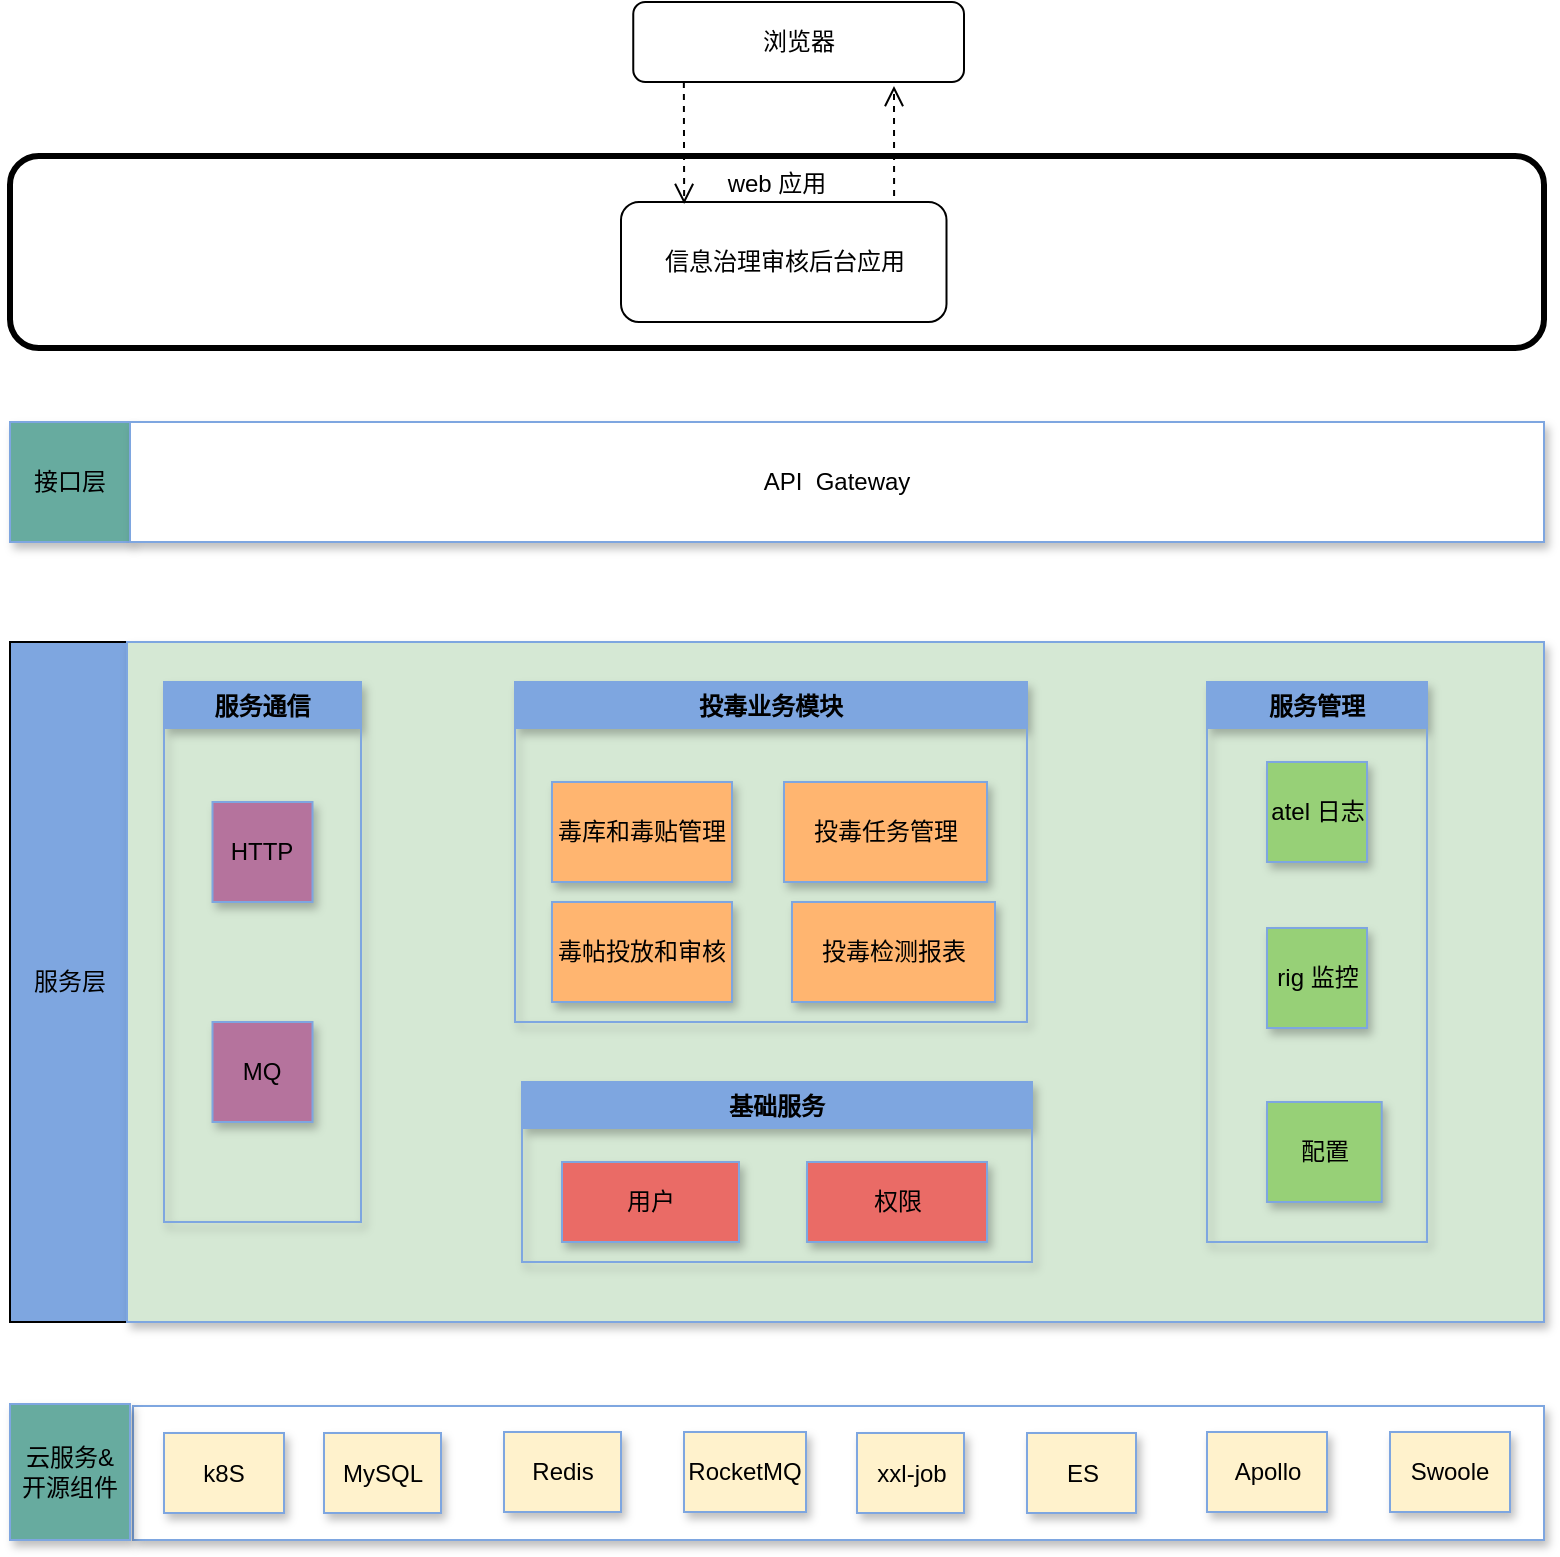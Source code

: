 <mxfile version="14.9.3" type="github">
  <diagram id="omLFc5sGYkyfM3ujmWV9" name="Page-1">
    <mxGraphModel dx="1666" dy="771" grid="1" gridSize="10" guides="1" tooltips="1" connect="1" arrows="1" fold="1" page="1" pageScale="1" pageWidth="827" pageHeight="1169" math="0" shadow="0">
      <root>
        <mxCell id="0" />
        <mxCell id="1" parent="0" />
        <mxCell id="d89dFgqlmSs9-8Sr7gr5-21" value="浏览器" style="rounded=1;whiteSpace=wrap;html=1;" vertex="1" parent="1">
          <mxGeometry x="374.63" y="400" width="165.37" height="40" as="geometry" />
        </mxCell>
        <mxCell id="d89dFgqlmSs9-8Sr7gr5-22" value="web&amp;nbsp;应用" style="shape=ext;rounded=1;html=1;whiteSpace=wrap;strokeWidth=3;align=center;verticalAlign=top;fillColor=#FFFFFF;" vertex="1" parent="1">
          <mxGeometry x="63" y="477" width="767" height="96" as="geometry" />
        </mxCell>
        <mxCell id="d89dFgqlmSs9-8Sr7gr5-23" value="信息治理审核后台应用" style="rounded=1;whiteSpace=wrap;html=1;" vertex="1" parent="1">
          <mxGeometry x="368.5" y="500" width="162.75" height="60" as="geometry" />
        </mxCell>
        <mxCell id="d89dFgqlmSs9-8Sr7gr5-25" value="" style="endArrow=none;html=1;" edge="1" parent="1">
          <mxGeometry width="50" height="50" relative="1" as="geometry">
            <mxPoint x="440" y="730" as="sourcePoint" />
            <mxPoint x="440" y="730" as="targetPoint" />
          </mxGeometry>
        </mxCell>
        <mxCell id="d89dFgqlmSs9-8Sr7gr5-54" value="服务层" style="rounded=0;whiteSpace=wrap;html=1;direction=south;fillColor=#7EA6E0;" vertex="1" parent="1">
          <mxGeometry x="63" y="720" width="60" height="340" as="geometry" />
        </mxCell>
        <mxCell id="d89dFgqlmSs9-8Sr7gr5-57" value="" style="rounded=0;whiteSpace=wrap;html=1;shadow=1;strokeColor=#7EA6E0;fillColor=#D5E8D4;direction=south;" vertex="1" parent="1">
          <mxGeometry x="121.5" y="720" width="708.5" height="340" as="geometry" />
        </mxCell>
        <mxCell id="d89dFgqlmSs9-8Sr7gr5-61" value="服务通信" style="swimlane;shadow=1;strokeColor=#7EA6E0;fillColor=#7EA6E0;" vertex="1" parent="1">
          <mxGeometry x="140" y="740" width="98.5" height="270" as="geometry" />
        </mxCell>
        <mxCell id="d89dFgqlmSs9-8Sr7gr5-60" value="HTTP" style="rounded=0;whiteSpace=wrap;html=1;shadow=1;strokeColor=#7EA6E0;fillColor=#B5739D;" vertex="1" parent="d89dFgqlmSs9-8Sr7gr5-61">
          <mxGeometry x="24.25" y="60" width="50" height="50" as="geometry" />
        </mxCell>
        <mxCell id="d89dFgqlmSs9-8Sr7gr5-59" value="MQ" style="rounded=0;whiteSpace=wrap;html=1;shadow=1;strokeColor=#7EA6E0;fillColor=#B5739D;" vertex="1" parent="d89dFgqlmSs9-8Sr7gr5-61">
          <mxGeometry x="24.25" y="170" width="50" height="50" as="geometry" />
        </mxCell>
        <mxCell id="d89dFgqlmSs9-8Sr7gr5-67" value="基础服务" style="swimlane;shadow=1;strokeColor=#7EA6E0;fillColor=#7EA6E0;" vertex="1" parent="1">
          <mxGeometry x="319" y="940" width="255" height="90" as="geometry" />
        </mxCell>
        <mxCell id="d89dFgqlmSs9-8Sr7gr5-68" value="用户" style="rounded=0;whiteSpace=wrap;html=1;shadow=1;strokeColor=#7EA6E0;fillColor=#EA6B66;" vertex="1" parent="d89dFgqlmSs9-8Sr7gr5-67">
          <mxGeometry x="20" y="40" width="88.5" height="40" as="geometry" />
        </mxCell>
        <mxCell id="d89dFgqlmSs9-8Sr7gr5-73" value="权限" style="rounded=0;whiteSpace=wrap;html=1;shadow=1;strokeColor=#7EA6E0;fillColor=#EA6B66;" vertex="1" parent="d89dFgqlmSs9-8Sr7gr5-67">
          <mxGeometry x="142.5" y="40" width="90" height="40" as="geometry" />
        </mxCell>
        <mxCell id="d89dFgqlmSs9-8Sr7gr5-70" value="&lt;div&gt;&lt;br&gt;&lt;/div&gt;&lt;div&gt;投毒任务管理&lt;/div&gt;&lt;div&gt;&lt;br&gt;&lt;/div&gt;" style="rounded=0;whiteSpace=wrap;html=1;shadow=1;strokeColor=#7EA6E0;fillColor=#FFB570;align=center;" vertex="1" parent="1">
          <mxGeometry x="450" y="790" width="101.5" height="50" as="geometry" />
        </mxCell>
        <mxCell id="d89dFgqlmSs9-8Sr7gr5-85" value="接口层" style="rounded=0;whiteSpace=wrap;html=1;shadow=1;strokeColor=#7EA6E0;fillColor=#67AB9F;direction=south;" vertex="1" parent="1">
          <mxGeometry x="63" y="610" width="60" height="60" as="geometry" />
        </mxCell>
        <mxCell id="d89dFgqlmSs9-8Sr7gr5-86" value="API&amp;nbsp; Gateway" style="rounded=0;whiteSpace=wrap;html=1;shadow=1;strokeColor=#7EA6E0;fillColor=#FFFFFF;" vertex="1" parent="1">
          <mxGeometry x="123" y="610" width="707" height="60" as="geometry" />
        </mxCell>
        <mxCell id="d89dFgqlmSs9-8Sr7gr5-95" value="" style="rounded=0;whiteSpace=wrap;html=1;shadow=1;strokeColor=#7EA6E0;fillColor=#FFFFFF;" vertex="1" parent="1">
          <mxGeometry x="124.5" y="1102" width="705.5" height="67" as="geometry" />
        </mxCell>
        <mxCell id="d89dFgqlmSs9-8Sr7gr5-96" value="云服务&amp;amp;&lt;br&gt;开源组件" style="rounded=0;whiteSpace=wrap;html=1;shadow=1;strokeColor=#7EA6E0;fillColor=#67AB9F;direction=south;" vertex="1" parent="1">
          <mxGeometry x="63" y="1101" width="60" height="68" as="geometry" />
        </mxCell>
        <mxCell id="d89dFgqlmSs9-8Sr7gr5-98" value="k8S" style="rounded=0;whiteSpace=wrap;html=1;shadow=1;strokeColor=#7EA6E0;fillColor=#FFF2CC;" vertex="1" parent="1">
          <mxGeometry x="140" y="1115.5" width="60" height="40" as="geometry" />
        </mxCell>
        <mxCell id="d89dFgqlmSs9-8Sr7gr5-101" value="MySQL" style="rounded=0;whiteSpace=wrap;html=1;shadow=1;strokeColor=#7EA6E0;fillColor=#FFF2CC;" vertex="1" parent="1">
          <mxGeometry x="220" y="1115.5" width="58.5" height="40" as="geometry" />
        </mxCell>
        <mxCell id="d89dFgqlmSs9-8Sr7gr5-106" value="Redis" style="rounded=0;whiteSpace=wrap;html=1;shadow=1;strokeColor=#7EA6E0;fillColor=#FFF2CC;" vertex="1" parent="1">
          <mxGeometry x="310" y="1115" width="58.5" height="40" as="geometry" />
        </mxCell>
        <mxCell id="d89dFgqlmSs9-8Sr7gr5-107" value="RocketMQ" style="rounded=0;whiteSpace=wrap;html=1;shadow=1;strokeColor=#7EA6E0;fillColor=#FFF2CC;" vertex="1" parent="1">
          <mxGeometry x="400" y="1115" width="61" height="40" as="geometry" />
        </mxCell>
        <mxCell id="d89dFgqlmSs9-8Sr7gr5-108" value="xxl-job" style="rounded=0;whiteSpace=wrap;html=1;shadow=1;strokeColor=#7EA6E0;fillColor=#FFF2CC;" vertex="1" parent="1">
          <mxGeometry x="486.5" y="1115.5" width="53.5" height="40" as="geometry" />
        </mxCell>
        <mxCell id="d89dFgqlmSs9-8Sr7gr5-109" value="ES" style="rounded=0;whiteSpace=wrap;html=1;shadow=1;strokeColor=#7EA6E0;fillColor=#FFF2CC;" vertex="1" parent="1">
          <mxGeometry x="571.5" y="1115.5" width="54.5" height="40" as="geometry" />
        </mxCell>
        <mxCell id="d89dFgqlmSs9-8Sr7gr5-110" value="Apollo" style="rounded=0;whiteSpace=wrap;html=1;shadow=1;strokeColor=#7EA6E0;fillColor=#FFF2CC;" vertex="1" parent="1">
          <mxGeometry x="661.5" y="1115" width="60" height="40" as="geometry" />
        </mxCell>
        <mxCell id="d89dFgqlmSs9-8Sr7gr5-111" value="Swoole" style="rounded=0;whiteSpace=wrap;html=1;shadow=1;strokeColor=#7EA6E0;fillColor=#FFF2CC;" vertex="1" parent="1">
          <mxGeometry x="753" y="1115" width="60" height="40" as="geometry" />
        </mxCell>
        <mxCell id="d89dFgqlmSs9-8Sr7gr5-116" value="" style="html=1;verticalAlign=bottom;endArrow=open;dashed=1;endSize=8;exitX=0.839;exitY=-0.05;exitDx=0;exitDy=0;exitPerimeter=0;" edge="1" parent="1" source="d89dFgqlmSs9-8Sr7gr5-23">
          <mxGeometry relative="1" as="geometry">
            <mxPoint x="450" y="600" as="sourcePoint" />
            <mxPoint x="505" y="442" as="targetPoint" />
          </mxGeometry>
        </mxCell>
        <mxCell id="d89dFgqlmSs9-8Sr7gr5-117" value="" style="html=1;verticalAlign=bottom;endArrow=open;dashed=1;endSize=8;exitX=0.153;exitY=1;exitDx=0;exitDy=0;exitPerimeter=0;entryX=0.194;entryY=0.017;entryDx=0;entryDy=0;entryPerimeter=0;" edge="1" parent="1" source="d89dFgqlmSs9-8Sr7gr5-21" target="d89dFgqlmSs9-8Sr7gr5-23">
          <mxGeometry relative="1" as="geometry">
            <mxPoint x="450" y="600" as="sourcePoint" />
            <mxPoint x="370" y="600" as="targetPoint" />
          </mxGeometry>
        </mxCell>
        <mxCell id="d89dFgqlmSs9-8Sr7gr5-62" value="投毒业务模块" style="swimlane;shadow=1;strokeColor=#7EA6E0;fillColor=#7EA6E0;" vertex="1" parent="1">
          <mxGeometry x="315.5" y="740" width="256" height="170" as="geometry" />
        </mxCell>
        <mxCell id="d89dFgqlmSs9-8Sr7gr5-69" value="毒库和毒贴管理" style="rounded=0;whiteSpace=wrap;html=1;shadow=1;strokeColor=#7EA6E0;fillColor=#FFB570;" vertex="1" parent="d89dFgqlmSs9-8Sr7gr5-62">
          <mxGeometry x="18.5" y="50" width="90" height="50" as="geometry" />
        </mxCell>
        <mxCell id="d89dFgqlmSs9-8Sr7gr5-72" value="&lt;div&gt;投毒检测报表&lt;/div&gt;" style="rounded=0;whiteSpace=wrap;html=1;shadow=1;strokeColor=#7EA6E0;fillColor=#FFB570;" vertex="1" parent="d89dFgqlmSs9-8Sr7gr5-62">
          <mxGeometry x="138.5" y="110" width="101.5" height="50" as="geometry" />
        </mxCell>
        <mxCell id="d89dFgqlmSs9-8Sr7gr5-71" value="&lt;div&gt;&lt;br&gt;&lt;/div&gt;&lt;div&gt;毒帖投放和审核&lt;/div&gt;&lt;div&gt;&lt;br&gt;&lt;/div&gt;" style="rounded=0;whiteSpace=wrap;html=1;shadow=1;strokeColor=#7EA6E0;fillColor=#FFB570;" vertex="1" parent="d89dFgqlmSs9-8Sr7gr5-62">
          <mxGeometry x="18.5" y="110" width="90" height="50" as="geometry" />
        </mxCell>
        <mxCell id="d89dFgqlmSs9-8Sr7gr5-64" value="服务管理" style="swimlane;shadow=1;strokeColor=#7EA6E0;fillColor=#7EA6E0;" vertex="1" parent="1">
          <mxGeometry x="661.5" y="740" width="110.01" height="280" as="geometry" />
        </mxCell>
        <mxCell id="d89dFgqlmSs9-8Sr7gr5-76" value="rig 监控" style="rounded=0;whiteSpace=wrap;html=1;shadow=1;strokeColor=#7EA6E0;fillColor=#97D077;" vertex="1" parent="d89dFgqlmSs9-8Sr7gr5-64">
          <mxGeometry x="30" y="123" width="50" height="50" as="geometry" />
        </mxCell>
        <mxCell id="d89dFgqlmSs9-8Sr7gr5-75" value="atel 日志" style="rounded=0;whiteSpace=wrap;html=1;shadow=1;strokeColor=#7EA6E0;fillColor=#97D077;" vertex="1" parent="d89dFgqlmSs9-8Sr7gr5-64">
          <mxGeometry x="30" y="40" width="50" height="50" as="geometry" />
        </mxCell>
        <mxCell id="d89dFgqlmSs9-8Sr7gr5-77" value="配置" style="rounded=0;whiteSpace=wrap;html=1;shadow=1;strokeColor=#7EA6E0;fillColor=#97D077;" vertex="1" parent="d89dFgqlmSs9-8Sr7gr5-64">
          <mxGeometry x="30.0" y="210" width="57.37" height="50" as="geometry" />
        </mxCell>
      </root>
    </mxGraphModel>
  </diagram>
</mxfile>
